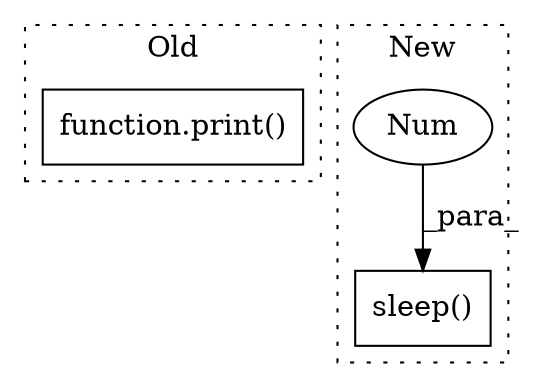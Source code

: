 digraph G {
subgraph cluster0 {
1 [label="function.print()" a="75" s="24544,24626" l="6,1" shape="box"];
label = "Old";
style="dotted";
}
subgraph cluster1 {
2 [label="sleep()" a="75" s="19672,19686" l="11,1" shape="box"];
3 [label="Num" a="76" s="19683" l="3" shape="ellipse"];
label = "New";
style="dotted";
}
3 -> 2 [label="_para_"];
}